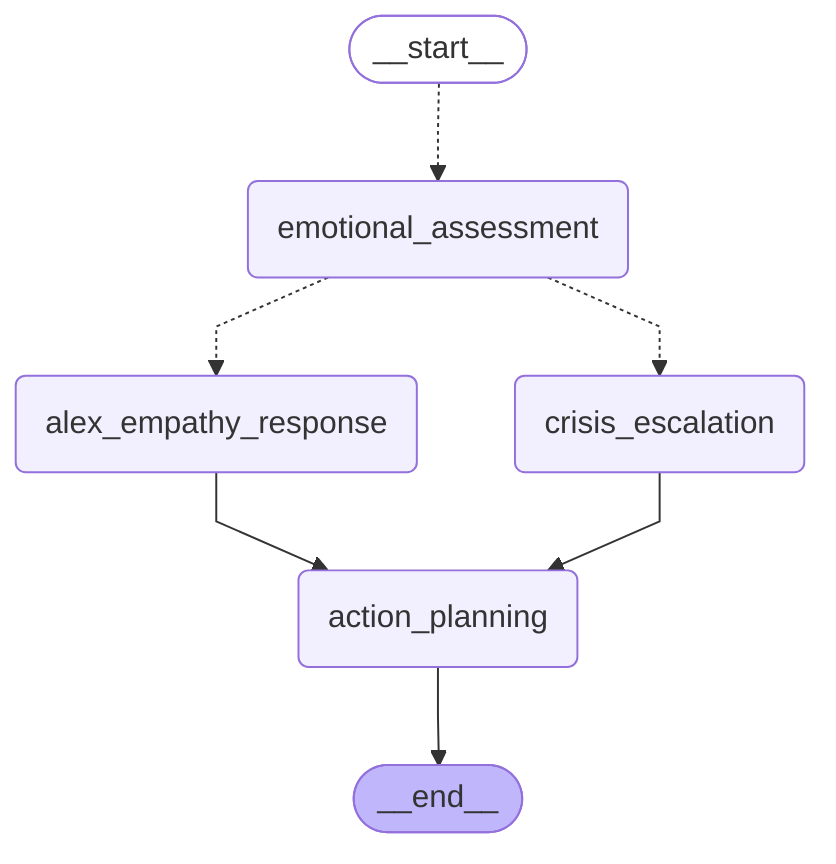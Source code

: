 ---
config:
  flowchart:
    curve: linear
---
graph TD;
	__start__([<p>__start__</p>]):::first
	emotional_assessment(emotional_assessment)
	alex_empathy_response(alex_empathy_response)
	crisis_escalation(crisis_escalation)
	action_planning(action_planning)
	__end__([<p>__end__</p>]):::last
	__start__ -.-> emotional_assessment;
	alex_empathy_response --> action_planning;
	crisis_escalation --> action_planning;
	emotional_assessment -.-> alex_empathy_response;
	emotional_assessment -.-> crisis_escalation;
	action_planning --> __end__;
	classDef default fill:#f2f0ff,line-height:1.2
	classDef first fill-opacity:0
	classDef last fill:#bfb6fc
